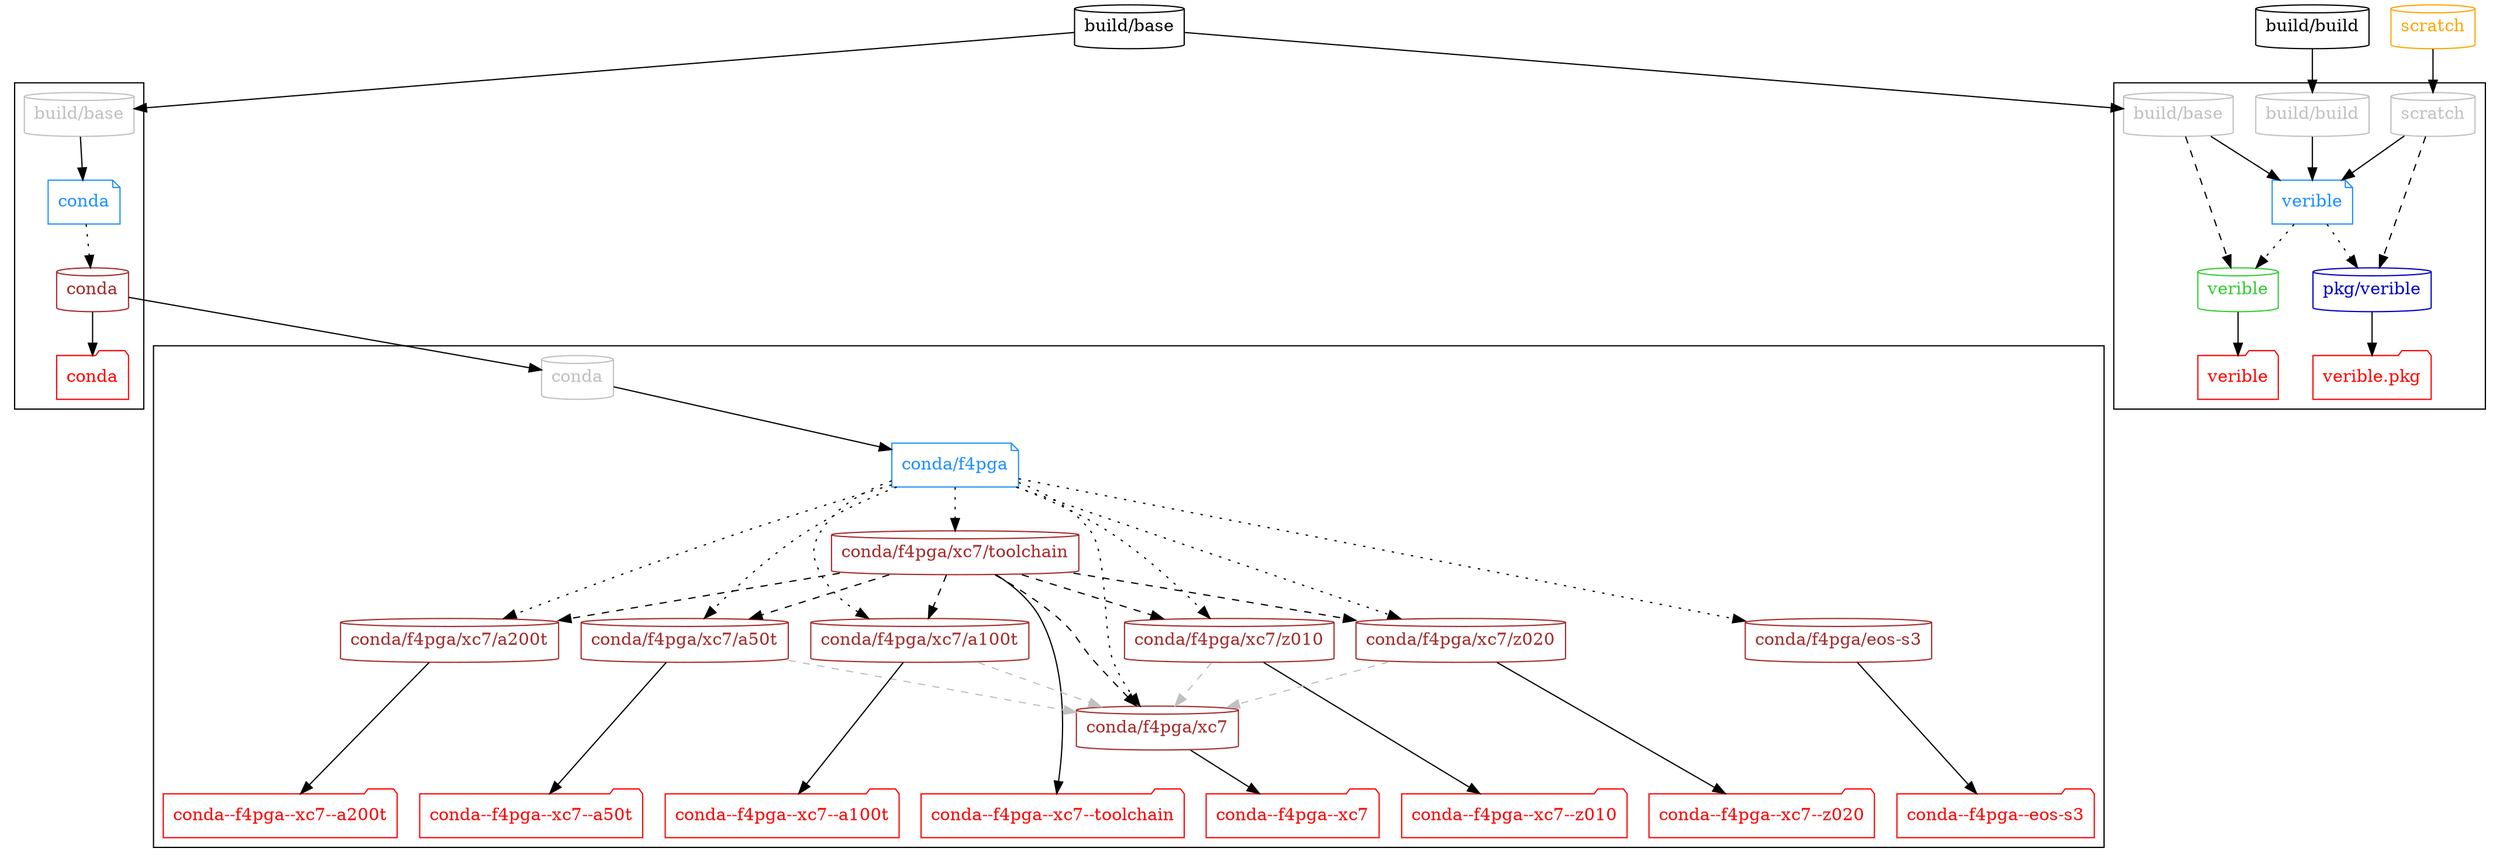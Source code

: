# Authors:
#   Unai Martinez-Corral
#
# Copyright Unai Martinez-Corral
#
# Licensed under the Apache License, Version 2.0 (the "License");
# you may not use this file except in compliance with the License.
# You may obtain a copy of the License at
#
#     http://www.apache.org/licenses/LICENSE-2.0
#
# Unless required by applicable law or agreed to in writing, software
# distributed under the License is distributed on an "AS IS" BASIS,
# WITHOUT WARRANTIES OR CONDITIONS OF ANY KIND, either express or implied.
# See the License for the specific language governing permissions and
# limitations under the License.
#
# SPDX-License-Identifier: Apache-2.0

digraph G {

  #splines=polyline; #curved
  newrank=true;

  # Dockerfiles

  { node [shape=note, color=dodgerblue, fontcolor=dodgerblue]
    d_conda     [label="conda"];
    d_f4pga [label="conda/f4pga"];
    d_verible [label="verible"];
  }

  # Images

  { node [shape=cylinder]
    "build/base"
    "build/build"
    { node [color=limegreen, fontcolor=limegreen]
      "verible"
    }
    { node [color=mediumblue, fontcolor=mediumblue]
      "pkg/verible"
    }
    { node [color=brown, fontcolor=brown]
      "conda"
      "conda/f4pga/xc7/toolchain"
      "conda/f4pga/xc7/a50t"
      "conda/f4pga/xc7/a100t"
      "conda/f4pga/xc7/a200t"
      "conda/f4pga/xc7/z010"
      "conda/f4pga/xc7/z020"
      "conda/f4pga/xc7"
      "conda/f4pga/eos-s3"
    }
  }

  # External images

  { node [shape=cylinder, color=orange, fontcolor=orange]
    "scratch"
  }

  { rank=same
    "build/base"
    "build/build"
    "scratch"
  }

  # Workflows

  subgraph cluster_conda {
    "p_conda_build/base" [shape=cylinder, color=grey, fontcolor=grey, label="build/base"];
    d_conda -> "conda" [style=dotted];
    "t_conda" [shape=folder, color=red, fontcolor=red, label="conda"];
    "conda" -> "t_conda";
  }

  subgraph cluster_F4PGA {
    { rank=same
      node [shape=cylinder, color=grey, fontcolor=grey]
      "p_F4PGA_conda"  [label="conda"]
    }

    d_f4pga -> {
      "conda/f4pga/xc7/toolchain"
      { rank=same
        "conda/f4pga/xc7/a50t"
        "conda/f4pga/xc7/a100t"
        "conda/f4pga/xc7/a200t"
        "conda/f4pga/xc7/z010"
        "conda/f4pga/xc7/z020"
      }
      "conda/f4pga/xc7"
      "conda/f4pga/eos-s3"
    } [style=dotted];

    { rank=same
      node [shape=folder, color=red, fontcolor=red];
      "t_F4PGA_xc7_toolchain" [label="conda--f4pga--xc7--toolchain"];
      "t_F4PGA_xc7_a50t"      [label="conda--f4pga--xc7--a50t"];
      "t_F4PGA_xc7_a100t"     [label="conda--f4pga--xc7--a100t"];
      "t_F4PGA_xc7_a200t"     [label="conda--f4pga--xc7--a200t"];
      "t_F4PGA_xc7_z010"      [label="conda--f4pga--xc7--z010"];
      "t_F4PGA_xc7_z020"      [label="conda--f4pga--xc7--z020"];
      "t_F4PGA_xc7"           [label="conda--f4pga--xc7"];
      "t_F4PGA_eos-s3"        [label="conda--f4pga--eos-s3"];
    }

    "conda/f4pga/xc7/toolchain"  -> "t_F4PGA_xc7_toolchain";
    "conda/f4pga/xc7/a50t"       -> "t_F4PGA_xc7_a50t";
    "conda/f4pga/xc7/a100t"      -> "t_F4PGA_xc7_a100t";
    "conda/f4pga/xc7/a200t"      -> "t_F4PGA_xc7_a200t";
    "conda/f4pga/xc7/z010"       -> "t_F4PGA_xc7_z010";
    "conda/f4pga/xc7/z020"       -> "t_F4PGA_xc7_z020";
    "conda/f4pga/xc7"            -> "t_F4PGA_xc7";
    "conda/f4pga/eos-s3"         -> "t_F4PGA_eos-s3";
  }

  subgraph cluster_verible {
    { rank=same
      node [shape=cylinder, color=grey, fontcolor=grey]
      "p_verible_build/build" [label="build/build"]
      "p_verible_build/base" [label="build/base"]
      "p_verible_scratch" [label="scratch"]
    }

    d_verible -> {
      "verible"
      "pkg/verible"
    } [style=dotted];

    {
      node [shape=folder, color=red, fontcolor=red]
      "t_verible" [label="verible"];
      "t_pkg/verible" [label="verible.pkg"];
    }

    "verible" -> "t_verible";
    "pkg/verible" -> "t_pkg/verible";
  }

  # Dockerfile dependencies

  "build/base" -> "p_conda_build/base" -> d_conda;

  "build/build" -> "p_verible_build/build" -> d_verible;
  "build/base" -> "p_verible_build/base" -> d_verible;
  "scratch" -> "p_verible_scratch" -> d_verible;

  "conda" -> "p_F4PGA_conda" -> d_f4pga;

  # Image dependencies

  { edge [style=dashed]
    "conda/f4pga/xc7/toolchain" -> "conda/f4pga/xc7/a50t";
    "conda/f4pga/xc7/toolchain" -> "conda/f4pga/xc7/a100t";
    "conda/f4pga/xc7/toolchain" -> "conda/f4pga/xc7/a200t";
    "conda/f4pga/xc7/toolchain" -> "conda/f4pga/xc7/z010";
    "conda/f4pga/xc7/toolchain" -> "conda/f4pga/xc7/z020";
    "conda/f4pga/xc7/toolchain" -> "conda/f4pga/xc7";

    "p_verible_build/base" -> "verible";
    "p_verible_scratch" -> "pkg/verible";
  }

  { edge [style=dashed, color=grey]
    "conda/f4pga/xc7/a50t"  -> "conda/f4pga/xc7";
    "conda/f4pga/xc7/a100t" -> "conda/f4pga/xc7";
    # TODO: This is temporarily disabled because of space limits on GitHub Actions default runners
    #"conda/f4pga/xc7/a200t" -> "conda/f4pga/xc7";
    "conda/f4pga/xc7/z010"  -> "conda/f4pga/xc7";
    "conda/f4pga/xc7/z020"  -> "conda/f4pga/xc7";
  }

}
